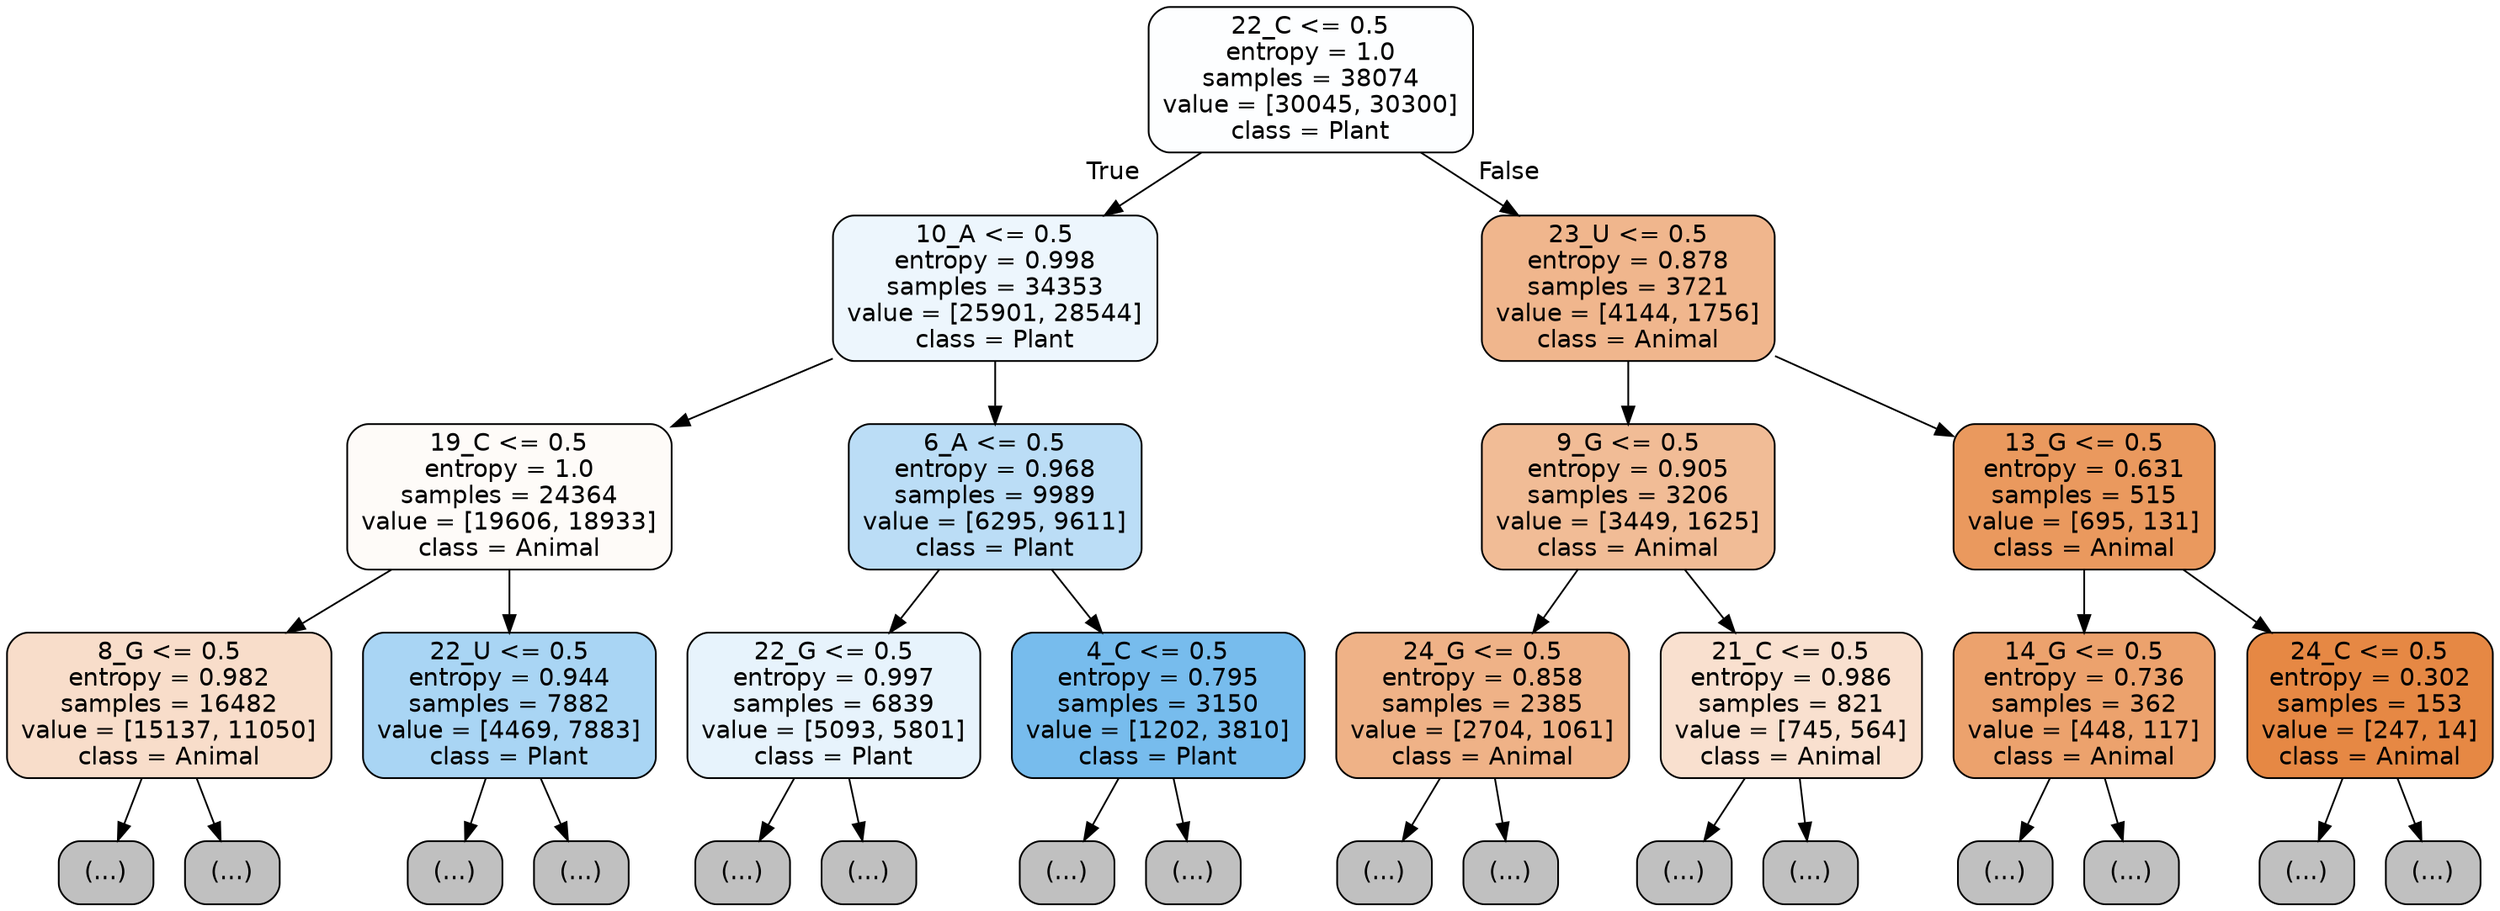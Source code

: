 digraph Tree {
node [shape=box, style="filled, rounded", color="black", fontname="helvetica"] ;
edge [fontname="helvetica"] ;
0 [label="22_C <= 0.5\nentropy = 1.0\nsamples = 38074\nvalue = [30045, 30300]\nclass = Plant", fillcolor="#fdfeff"] ;
1 [label="10_A <= 0.5\nentropy = 0.998\nsamples = 34353\nvalue = [25901, 28544]\nclass = Plant", fillcolor="#edf6fd"] ;
0 -> 1 [labeldistance=2.5, labelangle=45, headlabel="True"] ;
2 [label="19_C <= 0.5\nentropy = 1.0\nsamples = 24364\nvalue = [19606, 18933]\nclass = Animal", fillcolor="#fefbf8"] ;
1 -> 2 ;
3 [label="8_G <= 0.5\nentropy = 0.982\nsamples = 16482\nvalue = [15137, 11050]\nclass = Animal", fillcolor="#f8ddca"] ;
2 -> 3 ;
4 [label="(...)", fillcolor="#C0C0C0"] ;
3 -> 4 ;
6377 [label="(...)", fillcolor="#C0C0C0"] ;
3 -> 6377 ;
8572 [label="22_U <= 0.5\nentropy = 0.944\nsamples = 7882\nvalue = [4469, 7883]\nclass = Plant", fillcolor="#a9d5f4"] ;
2 -> 8572 ;
8573 [label="(...)", fillcolor="#C0C0C0"] ;
8572 -> 8573 ;
10984 [label="(...)", fillcolor="#C0C0C0"] ;
8572 -> 10984 ;
11359 [label="6_A <= 0.5\nentropy = 0.968\nsamples = 9989\nvalue = [6295, 9611]\nclass = Plant", fillcolor="#bbddf6"] ;
1 -> 11359 ;
11360 [label="22_G <= 0.5\nentropy = 0.997\nsamples = 6839\nvalue = [5093, 5801]\nclass = Plant", fillcolor="#e7f3fc"] ;
11359 -> 11360 ;
11361 [label="(...)", fillcolor="#C0C0C0"] ;
11360 -> 11361 ;
13768 [label="(...)", fillcolor="#C0C0C0"] ;
11360 -> 13768 ;
14171 [label="4_C <= 0.5\nentropy = 0.795\nsamples = 3150\nvalue = [1202, 3810]\nclass = Plant", fillcolor="#77bced"] ;
11359 -> 14171 ;
14172 [label="(...)", fillcolor="#C0C0C0"] ;
14171 -> 14172 ;
14885 [label="(...)", fillcolor="#C0C0C0"] ;
14171 -> 14885 ;
15072 [label="23_U <= 0.5\nentropy = 0.878\nsamples = 3721\nvalue = [4144, 1756]\nclass = Animal", fillcolor="#f0b68d"] ;
0 -> 15072 [labeldistance=2.5, labelangle=-45, headlabel="False"] ;
15073 [label="9_G <= 0.5\nentropy = 0.905\nsamples = 3206\nvalue = [3449, 1625]\nclass = Animal", fillcolor="#f1bc96"] ;
15072 -> 15073 ;
15074 [label="24_G <= 0.5\nentropy = 0.858\nsamples = 2385\nvalue = [2704, 1061]\nclass = Animal", fillcolor="#efb287"] ;
15073 -> 15074 ;
15075 [label="(...)", fillcolor="#C0C0C0"] ;
15074 -> 15075 ;
16308 [label="(...)", fillcolor="#C0C0C0"] ;
15074 -> 16308 ;
16357 [label="21_C <= 0.5\nentropy = 0.986\nsamples = 821\nvalue = [745, 564]\nclass = Animal", fillcolor="#f9e0cf"] ;
15073 -> 16357 ;
16358 [label="(...)", fillcolor="#C0C0C0"] ;
16357 -> 16358 ;
16667 [label="(...)", fillcolor="#C0C0C0"] ;
16357 -> 16667 ;
16778 [label="13_G <= 0.5\nentropy = 0.631\nsamples = 515\nvalue = [695, 131]\nclass = Animal", fillcolor="#ea995e"] ;
15072 -> 16778 ;
16779 [label="14_G <= 0.5\nentropy = 0.736\nsamples = 362\nvalue = [448, 117]\nclass = Animal", fillcolor="#eca26d"] ;
16778 -> 16779 ;
16780 [label="(...)", fillcolor="#C0C0C0"] ;
16779 -> 16780 ;
16907 [label="(...)", fillcolor="#C0C0C0"] ;
16779 -> 16907 ;
16952 [label="24_C <= 0.5\nentropy = 0.302\nsamples = 153\nvalue = [247, 14]\nclass = Animal", fillcolor="#e68844"] ;
16778 -> 16952 ;
16953 [label="(...)", fillcolor="#C0C0C0"] ;
16952 -> 16953 ;
16972 [label="(...)", fillcolor="#C0C0C0"] ;
16952 -> 16972 ;
}